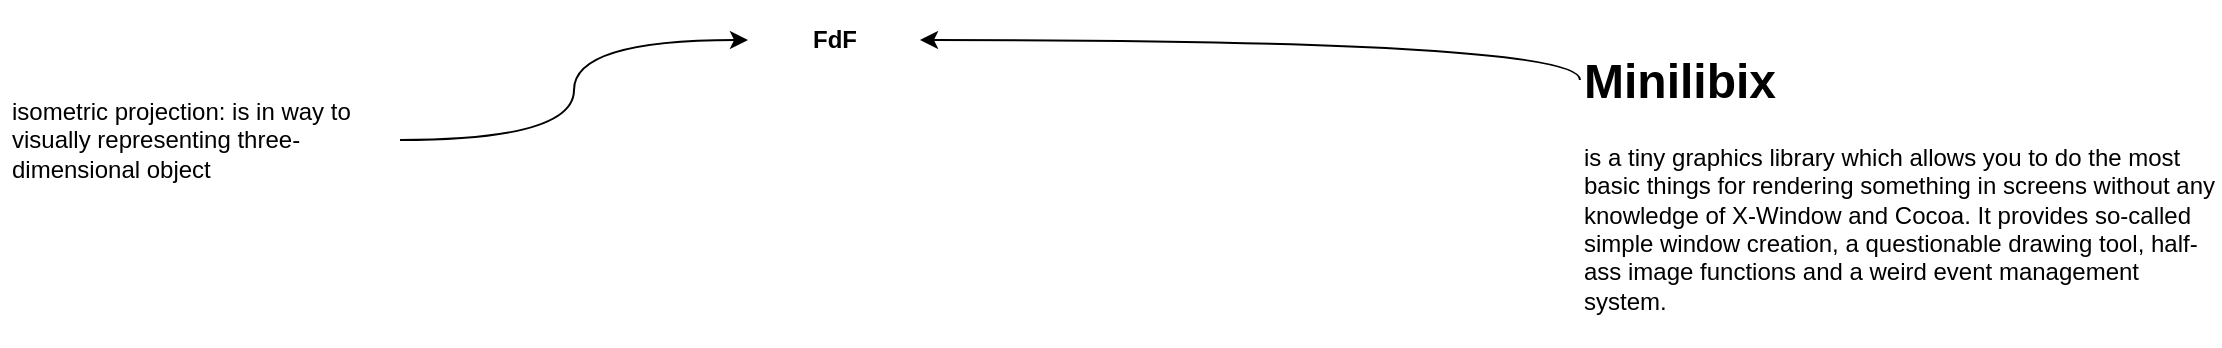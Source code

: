<mxfile version="26.0.1">
  <diagram name="Page-1" id="CrcvmWy296lUy8xZDgUL">
    <mxGraphModel dx="1150" dy="557" grid="1" gridSize="10" guides="1" tooltips="1" connect="1" arrows="1" fold="1" page="1" pageScale="1" pageWidth="827" pageHeight="1169" math="0" shadow="0">
      <root>
        <mxCell id="0" />
        <mxCell id="1" parent="0" />
        <mxCell id="GG3O4HQHpA-UjuzGiAY_-1" value="FdF" style="text;align=center;fontStyle=1;verticalAlign=middle;spacingLeft=3;spacingRight=3;strokeColor=none;rotatable=0;points=[[0,0.5],[1,0.5]];portConstraint=eastwest;html=1;" vertex="1" parent="1">
          <mxGeometry x="374" width="86" height="40" as="geometry" />
        </mxCell>
        <mxCell id="GG3O4HQHpA-UjuzGiAY_-5" style="edgeStyle=orthogonalEdgeStyle;rounded=0;orthogonalLoop=1;jettySize=auto;html=1;exitX=1;exitY=0.5;exitDx=0;exitDy=0;entryX=0;entryY=0.5;entryDx=0;entryDy=0;curved=1;" edge="1" parent="1" source="GG3O4HQHpA-UjuzGiAY_-4" target="GG3O4HQHpA-UjuzGiAY_-1">
          <mxGeometry relative="1" as="geometry" />
        </mxCell>
        <mxCell id="GG3O4HQHpA-UjuzGiAY_-4" value="isometric projection: is in way to visually representing three-dimensional object" style="text;strokeColor=none;fillColor=none;align=left;verticalAlign=middle;spacingLeft=4;spacingRight=4;overflow=hidden;points=[[0,0.5],[1,0.5]];portConstraint=eastwest;rotatable=0;whiteSpace=wrap;html=1;" vertex="1" parent="1">
          <mxGeometry y="40" width="200" height="60" as="geometry" />
        </mxCell>
        <mxCell id="GG3O4HQHpA-UjuzGiAY_-8" style="edgeStyle=orthogonalEdgeStyle;rounded=0;orthogonalLoop=1;jettySize=auto;html=1;exitX=0;exitY=0.133;exitDx=0;exitDy=0;curved=1;exitPerimeter=0;" edge="1" parent="1" source="GG3O4HQHpA-UjuzGiAY_-7">
          <mxGeometry relative="1" as="geometry">
            <mxPoint x="790" y="9.97" as="sourcePoint" />
            <mxPoint x="460.0" y="20.004" as="targetPoint" />
            <Array as="points">
              <mxPoint x="790" y="20" />
            </Array>
          </mxGeometry>
        </mxCell>
        <mxCell id="GG3O4HQHpA-UjuzGiAY_-7" value="&lt;h1 style=&quot;margin-top: 0px;&quot;&gt;Minilibix&lt;/h1&gt;&lt;div&gt;is a tiny graphics library which allows you to do the most basic things for rendering something in screens without any knowledge of X-Window and Cocoa. It provides so-called simple window creation, a questionable drawing tool, half-ass image functions and a weird event management system.&lt;br&gt;&lt;/div&gt;&lt;p&gt;&lt;br&gt;&lt;/p&gt;" style="text;html=1;whiteSpace=wrap;overflow=hidden;rounded=0;" vertex="1" parent="1">
          <mxGeometry x="790" y="20" width="320" height="150" as="geometry" />
        </mxCell>
      </root>
    </mxGraphModel>
  </diagram>
</mxfile>
